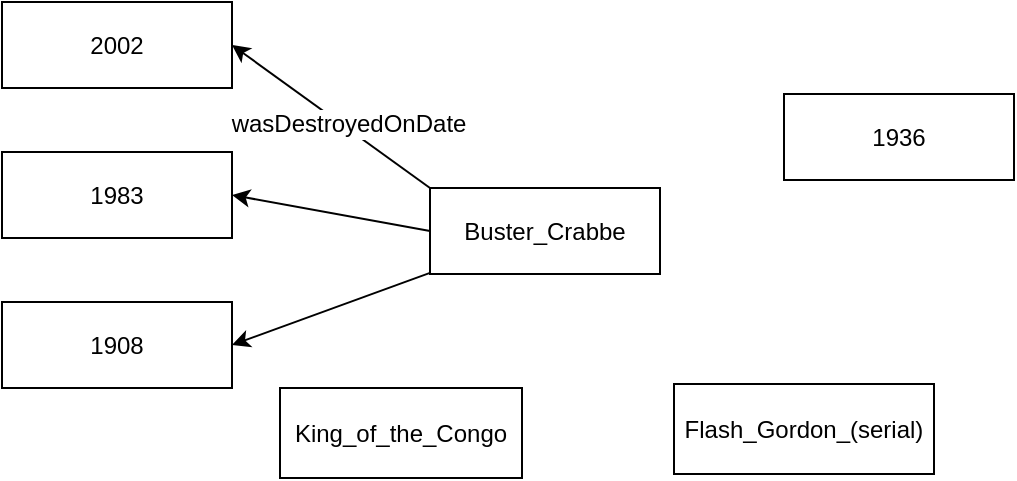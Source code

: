 <mxfile version="21.0.2" type="github"><diagram name="第 1 页" id="KYAja7LZ_OW-OlCbPauD"><mxGraphModel dx="2282" dy="1045" grid="0" gridSize="10" guides="1" tooltips="1" connect="1" arrows="1" fold="1" page="0" pageScale="1" pageWidth="827" pageHeight="1169" math="0" shadow="0"><root><mxCell id="0"/><mxCell id="1" parent="0"/><mxCell id="xV0KuZaxG_oDVM3ipz2L-14" style="rounded=0;orthogonalLoop=1;jettySize=auto;html=1;entryX=1;entryY=0.5;entryDx=0;entryDy=0;fontFamily=Helvetica;fontSize=12;fontColor=default;exitX=0;exitY=0;exitDx=0;exitDy=0;" edge="1" parent="1" source="xV0KuZaxG_oDVM3ipz2L-1" target="xV0KuZaxG_oDVM3ipz2L-11"><mxGeometry relative="1" as="geometry"/></mxCell><mxCell id="xV0KuZaxG_oDVM3ipz2L-17" value="wasDestroyedOnDate" style="edgeLabel;html=1;align=center;verticalAlign=middle;resizable=0;points=[];fontSize=12;fontFamily=Helvetica;fontColor=default;" vertex="1" connectable="0" parent="xV0KuZaxG_oDVM3ipz2L-14"><mxGeometry x="-0.158" y="-1" relative="1" as="geometry"><mxPoint y="-1" as="offset"/></mxGeometry></mxCell><mxCell id="xV0KuZaxG_oDVM3ipz2L-15" style="rounded=0;orthogonalLoop=1;jettySize=auto;html=1;entryX=1;entryY=0.5;entryDx=0;entryDy=0;fontFamily=Helvetica;fontSize=12;fontColor=default;exitX=0;exitY=0.5;exitDx=0;exitDy=0;" edge="1" parent="1" source="xV0KuZaxG_oDVM3ipz2L-1" target="xV0KuZaxG_oDVM3ipz2L-12"><mxGeometry relative="1" as="geometry"/></mxCell><mxCell id="xV0KuZaxG_oDVM3ipz2L-16" style="rounded=0;orthogonalLoop=1;jettySize=auto;html=1;entryX=1;entryY=0.5;entryDx=0;entryDy=0;fontFamily=Helvetica;fontSize=12;fontColor=default;" edge="1" parent="1" source="xV0KuZaxG_oDVM3ipz2L-1" target="xV0KuZaxG_oDVM3ipz2L-13"><mxGeometry relative="1" as="geometry"/></mxCell><mxCell id="xV0KuZaxG_oDVM3ipz2L-1" value="Buster_Crabbe" style="rounded=0;whiteSpace=wrap;html=1;" vertex="1" parent="1"><mxGeometry x="-103" y="271" width="115" height="43" as="geometry"/></mxCell><mxCell id="xV0KuZaxG_oDVM3ipz2L-7" value="King_of_the_Congo" style="rounded=0;whiteSpace=wrap;html=1;" vertex="1" parent="1"><mxGeometry x="-178" y="371" width="121" height="45" as="geometry"/></mxCell><mxCell id="xV0KuZaxG_oDVM3ipz2L-8" value="Flash_Gordon_(serial)" style="rounded=0;whiteSpace=wrap;html=1;" vertex="1" parent="1"><mxGeometry x="19" y="369" width="130" height="45" as="geometry"/></mxCell><mxCell id="xV0KuZaxG_oDVM3ipz2L-9" value="1936" style="rounded=0;whiteSpace=wrap;html=1;" vertex="1" parent="1"><mxGeometry x="74" y="224" width="115" height="43" as="geometry"/></mxCell><mxCell id="xV0KuZaxG_oDVM3ipz2L-11" value="2002" style="rounded=0;whiteSpace=wrap;html=1;" vertex="1" parent="1"><mxGeometry x="-317" y="178" width="115" height="43" as="geometry"/></mxCell><mxCell id="xV0KuZaxG_oDVM3ipz2L-12" value="1983" style="rounded=0;whiteSpace=wrap;html=1;" vertex="1" parent="1"><mxGeometry x="-317" y="253" width="115" height="43" as="geometry"/></mxCell><mxCell id="xV0KuZaxG_oDVM3ipz2L-13" value="1908" style="rounded=0;whiteSpace=wrap;html=1;" vertex="1" parent="1"><mxGeometry x="-317" y="328" width="115" height="43" as="geometry"/></mxCell></root></mxGraphModel></diagram></mxfile>